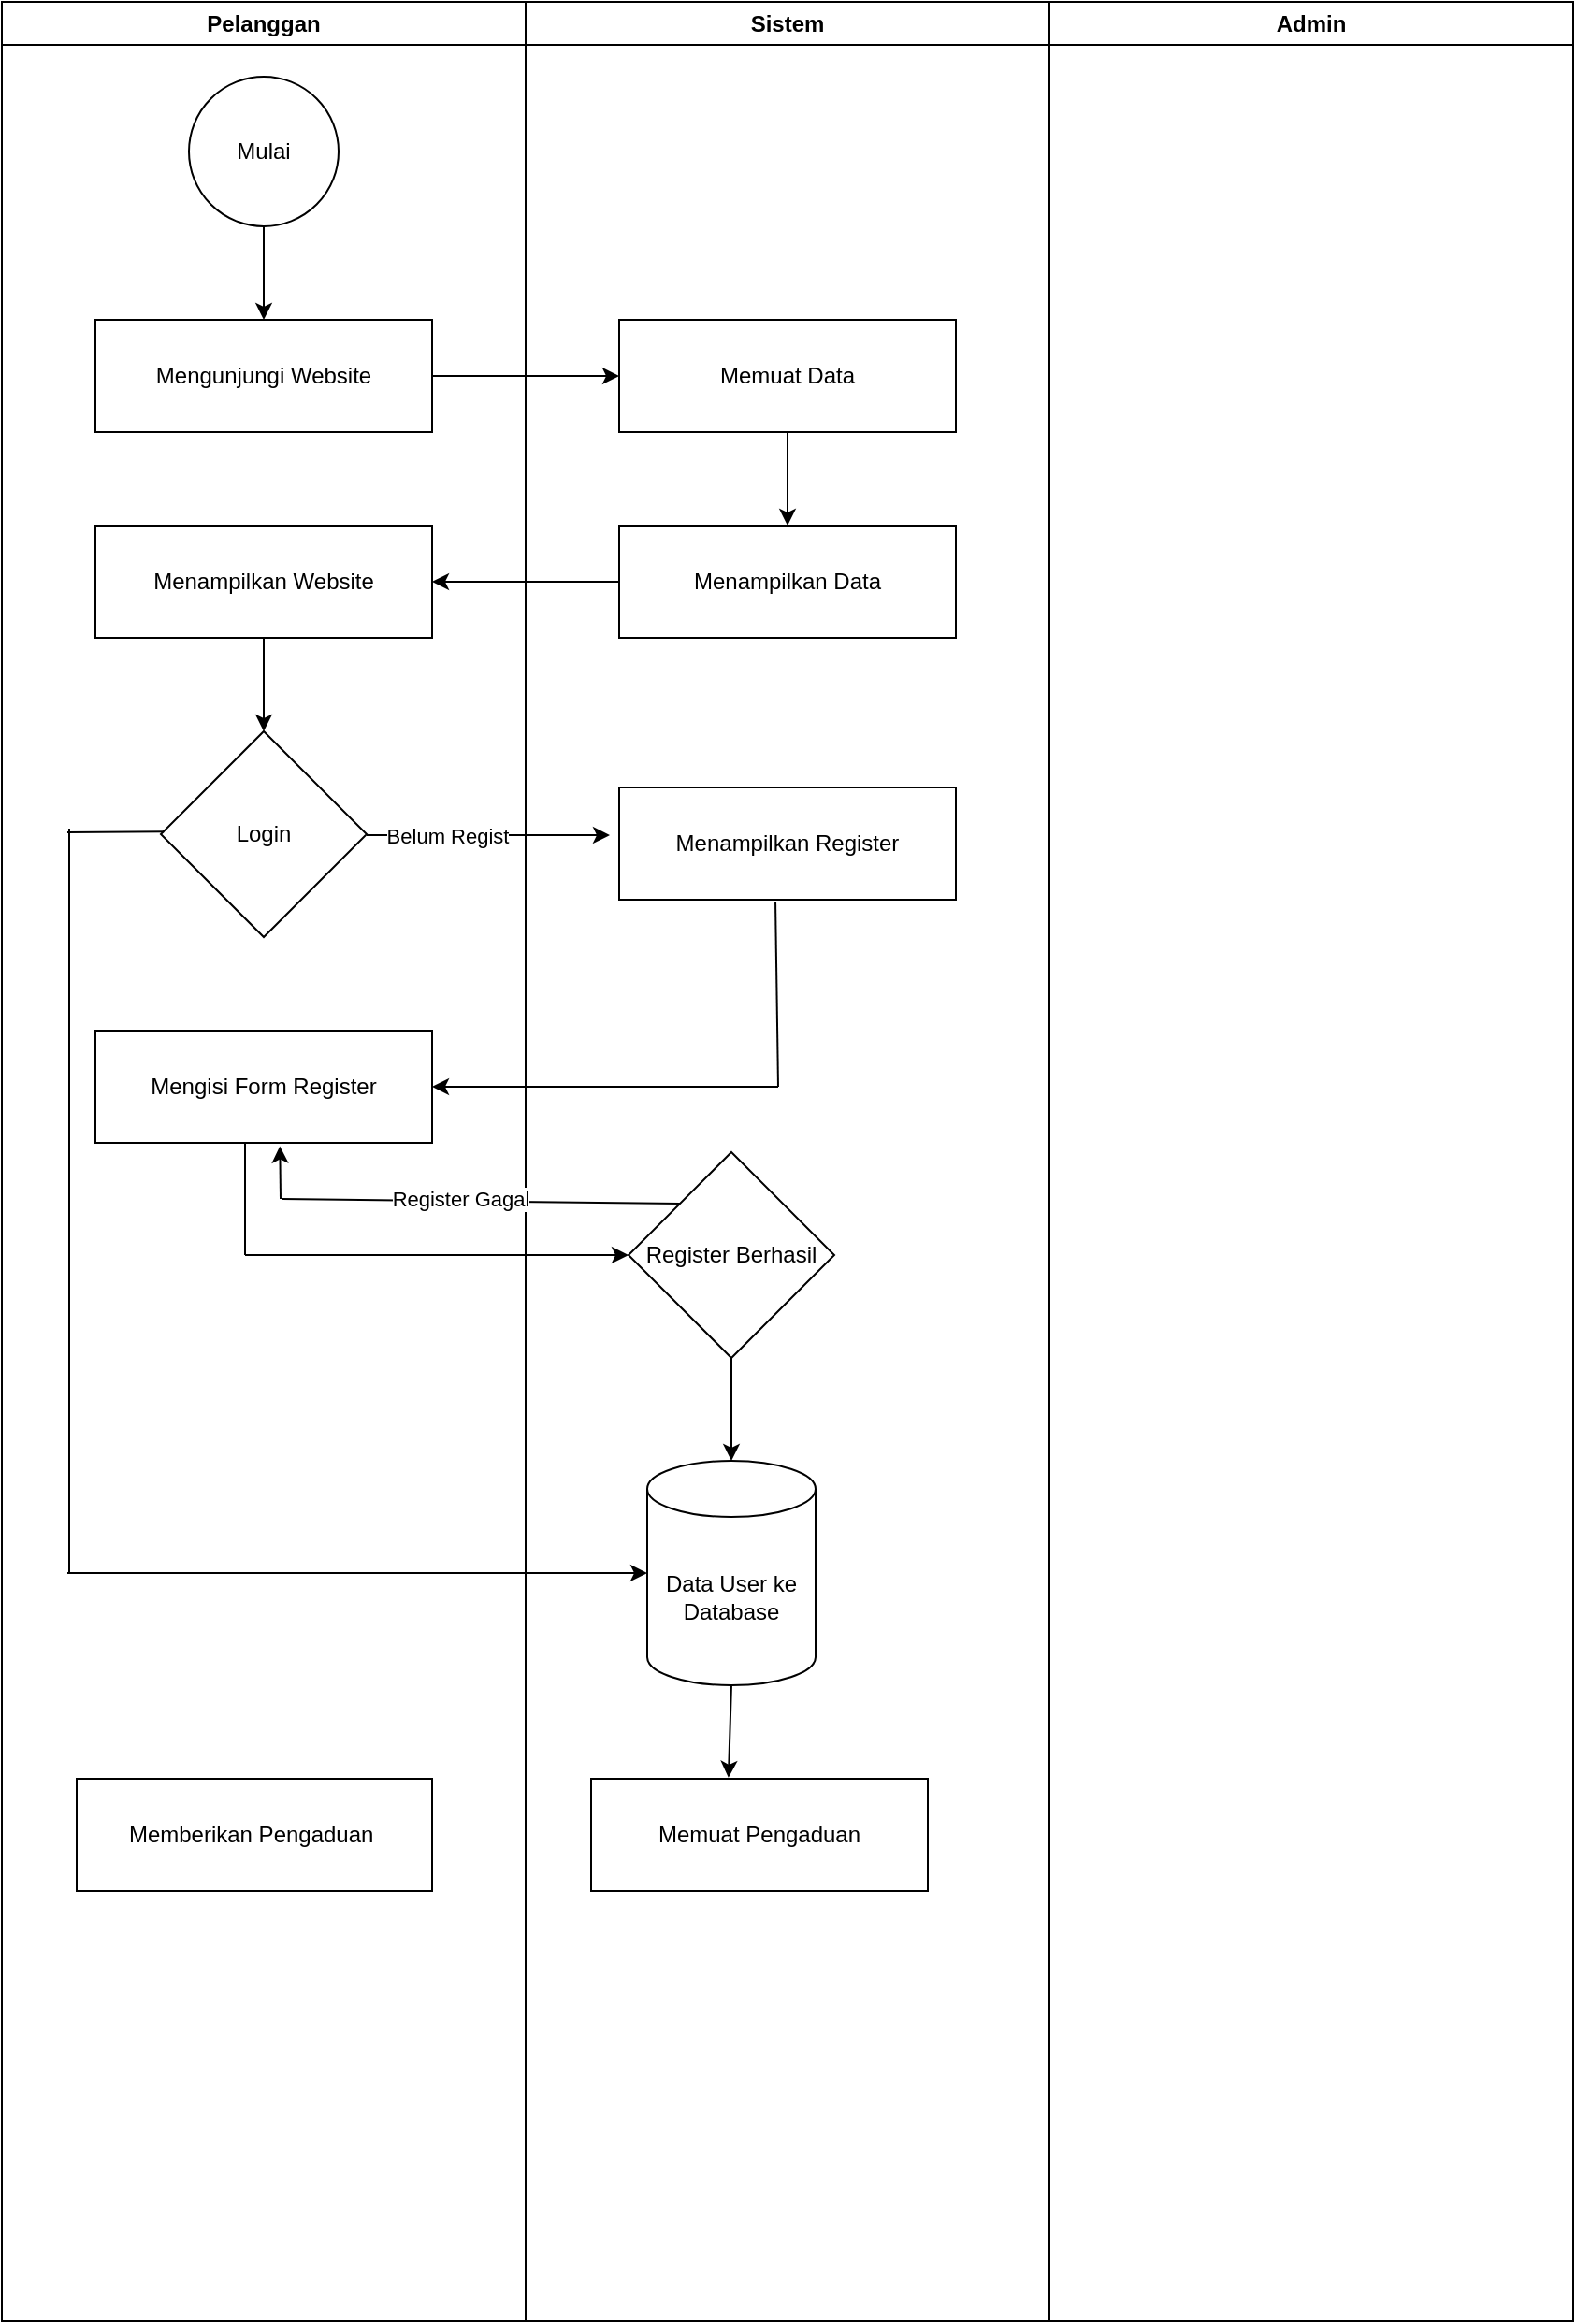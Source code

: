 <mxfile version="27.1.5">
  <diagram name="Page-1" id="TdNFC6dyx0LUao1MvASP">
    <mxGraphModel dx="925" dy="2731" grid="1" gridSize="10" guides="1" tooltips="1" connect="1" arrows="0" fold="1" page="1" pageScale="1" pageWidth="850" pageHeight="1100" math="0" shadow="0">
      <root>
        <mxCell id="0" />
        <mxCell id="1" parent="0" />
        <mxCell id="mpC0bAIoU8zlxZdmQgjL-28" value="Pelanggan" style="swimlane;whiteSpace=wrap;html=1;" parent="1" vertex="1">
          <mxGeometry x="5" y="-2160" width="280" height="1240" as="geometry" />
        </mxCell>
        <mxCell id="mpC0bAIoU8zlxZdmQgjL-32" value="Mulai" style="ellipse;whiteSpace=wrap;html=1;aspect=fixed;" parent="mpC0bAIoU8zlxZdmQgjL-28" vertex="1">
          <mxGeometry x="100" y="40" width="80" height="80" as="geometry" />
        </mxCell>
        <mxCell id="mpC0bAIoU8zlxZdmQgjL-33" value="Mengunjungi Website" style="rounded=0;whiteSpace=wrap;html=1;" parent="mpC0bAIoU8zlxZdmQgjL-28" vertex="1">
          <mxGeometry x="50" y="170" width="180" height="60" as="geometry" />
        </mxCell>
        <mxCell id="mpC0bAIoU8zlxZdmQgjL-34" value="" style="endArrow=classic;html=1;rounded=0;exitX=0.5;exitY=1;exitDx=0;exitDy=0;entryX=0.5;entryY=0;entryDx=0;entryDy=0;" parent="mpC0bAIoU8zlxZdmQgjL-28" source="mpC0bAIoU8zlxZdmQgjL-32" target="mpC0bAIoU8zlxZdmQgjL-33" edge="1">
          <mxGeometry width="50" height="50" relative="1" as="geometry">
            <mxPoint x="395" y="190" as="sourcePoint" />
            <mxPoint x="445" y="140" as="targetPoint" />
          </mxGeometry>
        </mxCell>
        <mxCell id="mpC0bAIoU8zlxZdmQgjL-38" value="" style="endArrow=classic;html=1;rounded=0;entryX=0;entryY=0.5;entryDx=0;entryDy=0;" parent="mpC0bAIoU8zlxZdmQgjL-28" target="mpC0bAIoU8zlxZdmQgjL-36" edge="1">
          <mxGeometry width="50" height="50" relative="1" as="geometry">
            <mxPoint x="230" y="200" as="sourcePoint" />
            <mxPoint x="280" y="150" as="targetPoint" />
          </mxGeometry>
        </mxCell>
        <mxCell id="mpC0bAIoU8zlxZdmQgjL-41" value="Menampilkan Website" style="rounded=0;whiteSpace=wrap;html=1;" parent="mpC0bAIoU8zlxZdmQgjL-28" vertex="1">
          <mxGeometry x="50" y="280" width="180" height="60" as="geometry" />
        </mxCell>
        <mxCell id="mpC0bAIoU8zlxZdmQgjL-48" value="Login" style="rhombus;whiteSpace=wrap;html=1;" parent="mpC0bAIoU8zlxZdmQgjL-28" vertex="1">
          <mxGeometry x="85" y="390" width="110" height="110" as="geometry" />
        </mxCell>
        <mxCell id="mpC0bAIoU8zlxZdmQgjL-49" value="" style="endArrow=classic;html=1;rounded=0;exitX=0.5;exitY=1;exitDx=0;exitDy=0;entryX=0.5;entryY=0;entryDx=0;entryDy=0;" parent="mpC0bAIoU8zlxZdmQgjL-28" source="mpC0bAIoU8zlxZdmQgjL-41" target="mpC0bAIoU8zlxZdmQgjL-48" edge="1">
          <mxGeometry width="50" height="50" relative="1" as="geometry">
            <mxPoint x="395" y="420" as="sourcePoint" />
            <mxPoint x="445" y="370" as="targetPoint" />
          </mxGeometry>
        </mxCell>
        <mxCell id="mpC0bAIoU8zlxZdmQgjL-56" value="Mengisi Form Register" style="rounded=0;whiteSpace=wrap;html=1;" parent="mpC0bAIoU8zlxZdmQgjL-28" vertex="1">
          <mxGeometry x="50" y="550" width="180" height="60" as="geometry" />
        </mxCell>
        <mxCell id="mpC0bAIoU8zlxZdmQgjL-60" value="" style="endArrow=none;html=1;rounded=0;" parent="mpC0bAIoU8zlxZdmQgjL-28" edge="1">
          <mxGeometry width="50" height="50" relative="1" as="geometry">
            <mxPoint x="130" y="610" as="sourcePoint" />
            <mxPoint x="130" y="670" as="targetPoint" />
          </mxGeometry>
        </mxCell>
        <mxCell id="mpC0bAIoU8zlxZdmQgjL-61" value="" style="endArrow=classic;html=1;rounded=0;" parent="mpC0bAIoU8zlxZdmQgjL-28" edge="1">
          <mxGeometry width="50" height="50" relative="1" as="geometry">
            <mxPoint x="130" y="670" as="sourcePoint" />
            <mxPoint x="335" y="670" as="targetPoint" />
          </mxGeometry>
        </mxCell>
        <mxCell id="mpC0bAIoU8zlxZdmQgjL-65" value="" style="endArrow=classic;html=1;rounded=0;entryX=0.548;entryY=1.03;entryDx=0;entryDy=0;entryPerimeter=0;" parent="mpC0bAIoU8zlxZdmQgjL-28" target="mpC0bAIoU8zlxZdmQgjL-56" edge="1">
          <mxGeometry width="50" height="50" relative="1" as="geometry">
            <mxPoint x="149" y="640" as="sourcePoint" />
            <mxPoint x="195" y="590" as="targetPoint" />
          </mxGeometry>
        </mxCell>
        <mxCell id="2zwWdAj_e86U1D_kx7nc-1" value="" style="endArrow=none;html=1;rounded=0;exitX=0.079;exitY=0.442;exitDx=0;exitDy=0;exitPerimeter=0;" edge="1" parent="mpC0bAIoU8zlxZdmQgjL-28">
          <mxGeometry width="50" height="50" relative="1" as="geometry">
            <mxPoint x="86.69" y="443.62" as="sourcePoint" />
            <mxPoint x="35" y="444" as="targetPoint" />
          </mxGeometry>
        </mxCell>
        <mxCell id="2zwWdAj_e86U1D_kx7nc-10" value="Memberikan Pengaduan&amp;nbsp;" style="rounded=0;whiteSpace=wrap;html=1;" vertex="1" parent="mpC0bAIoU8zlxZdmQgjL-28">
          <mxGeometry x="40" y="950" width="190" height="60" as="geometry" />
        </mxCell>
        <mxCell id="mpC0bAIoU8zlxZdmQgjL-30" value="Sistem" style="swimlane;whiteSpace=wrap;html=1;" parent="1" vertex="1">
          <mxGeometry x="285" y="-2160" width="280" height="1240" as="geometry" />
        </mxCell>
        <mxCell id="mpC0bAIoU8zlxZdmQgjL-36" value="Memuat Data" style="rounded=0;whiteSpace=wrap;html=1;" parent="mpC0bAIoU8zlxZdmQgjL-30" vertex="1">
          <mxGeometry x="50" y="170" width="180" height="60" as="geometry" />
        </mxCell>
        <mxCell id="mpC0bAIoU8zlxZdmQgjL-37" value="Menampilkan Data" style="rounded=0;whiteSpace=wrap;html=1;" parent="mpC0bAIoU8zlxZdmQgjL-30" vertex="1">
          <mxGeometry x="50" y="280" width="180" height="60" as="geometry" />
        </mxCell>
        <mxCell id="mpC0bAIoU8zlxZdmQgjL-39" value="" style="endArrow=classic;html=1;rounded=0;exitX=0.5;exitY=1;exitDx=0;exitDy=0;entryX=0.5;entryY=0;entryDx=0;entryDy=0;" parent="mpC0bAIoU8zlxZdmQgjL-30" source="mpC0bAIoU8zlxZdmQgjL-36" target="mpC0bAIoU8zlxZdmQgjL-37" edge="1">
          <mxGeometry width="50" height="50" relative="1" as="geometry">
            <mxPoint x="115" y="190" as="sourcePoint" />
            <mxPoint x="165" y="140" as="targetPoint" />
          </mxGeometry>
        </mxCell>
        <mxCell id="mpC0bAIoU8zlxZdmQgjL-51" value="Menampilkan Register" style="rounded=0;whiteSpace=wrap;html=1;" parent="mpC0bAIoU8zlxZdmQgjL-30" vertex="1">
          <mxGeometry x="50" y="420" width="180" height="60" as="geometry" />
        </mxCell>
        <mxCell id="mpC0bAIoU8zlxZdmQgjL-52" value="" style="endArrow=classic;html=1;rounded=0;" parent="mpC0bAIoU8zlxZdmQgjL-30" edge="1">
          <mxGeometry width="50" height="50" relative="1" as="geometry">
            <mxPoint x="-85" y="445.5" as="sourcePoint" />
            <mxPoint x="45" y="445.5" as="targetPoint" />
          </mxGeometry>
        </mxCell>
        <mxCell id="mpC0bAIoU8zlxZdmQgjL-66" value="Belum Regist" style="edgeLabel;html=1;align=center;verticalAlign=middle;resizable=0;points=[];" parent="mpC0bAIoU8zlxZdmQgjL-52" vertex="1" connectable="0">
          <mxGeometry x="-0.344" relative="1" as="geometry">
            <mxPoint as="offset" />
          </mxGeometry>
        </mxCell>
        <mxCell id="mpC0bAIoU8zlxZdmQgjL-58" value="" style="endArrow=classic;html=1;rounded=0;entryX=1;entryY=0.5;entryDx=0;entryDy=0;" parent="mpC0bAIoU8zlxZdmQgjL-30" target="mpC0bAIoU8zlxZdmQgjL-56" edge="1">
          <mxGeometry width="50" height="50" relative="1" as="geometry">
            <mxPoint x="135" y="580" as="sourcePoint" />
            <mxPoint x="-50" y="585" as="targetPoint" />
          </mxGeometry>
        </mxCell>
        <mxCell id="mpC0bAIoU8zlxZdmQgjL-62" value="Register Berhasil" style="rhombus;whiteSpace=wrap;html=1;" parent="mpC0bAIoU8zlxZdmQgjL-30" vertex="1">
          <mxGeometry x="55" y="615" width="110" height="110" as="geometry" />
        </mxCell>
        <mxCell id="mpC0bAIoU8zlxZdmQgjL-63" value="" style="endArrow=none;html=1;rounded=0;exitX=0;exitY=0;exitDx=0;exitDy=0;" parent="mpC0bAIoU8zlxZdmQgjL-30" source="mpC0bAIoU8zlxZdmQgjL-62" edge="1">
          <mxGeometry width="50" height="50" relative="1" as="geometry">
            <mxPoint x="75" y="640" as="sourcePoint" />
            <mxPoint x="-130" y="640" as="targetPoint" />
          </mxGeometry>
        </mxCell>
        <mxCell id="mpC0bAIoU8zlxZdmQgjL-67" value="Register Gagal" style="edgeLabel;html=1;align=center;verticalAlign=middle;resizable=0;points=[];" parent="mpC0bAIoU8zlxZdmQgjL-63" vertex="1" connectable="0">
          <mxGeometry x="0.109" y="-1" relative="1" as="geometry">
            <mxPoint as="offset" />
          </mxGeometry>
        </mxCell>
        <mxCell id="2zwWdAj_e86U1D_kx7nc-5" value="Data User ke Database" style="shape=cylinder3;whiteSpace=wrap;html=1;boundedLbl=1;backgroundOutline=1;size=15;direction=east;" vertex="1" parent="mpC0bAIoU8zlxZdmQgjL-30">
          <mxGeometry x="65" y="780" width="90" height="120" as="geometry" />
        </mxCell>
        <mxCell id="2zwWdAj_e86U1D_kx7nc-6" value="" style="endArrow=classic;html=1;rounded=0;exitX=0.5;exitY=1;exitDx=0;exitDy=0;" edge="1" parent="mpC0bAIoU8zlxZdmQgjL-30" source="mpC0bAIoU8zlxZdmQgjL-62" target="2zwWdAj_e86U1D_kx7nc-5">
          <mxGeometry width="50" height="50" relative="1" as="geometry">
            <mxPoint x="145" y="780" as="sourcePoint" />
            <mxPoint x="195" y="730" as="targetPoint" />
          </mxGeometry>
        </mxCell>
        <mxCell id="2zwWdAj_e86U1D_kx7nc-8" value="Memuat Pengaduan" style="rounded=0;whiteSpace=wrap;html=1;" vertex="1" parent="mpC0bAIoU8zlxZdmQgjL-30">
          <mxGeometry x="35" y="950" width="180" height="60" as="geometry" />
        </mxCell>
        <mxCell id="2zwWdAj_e86U1D_kx7nc-9" value="" style="endArrow=classic;html=1;rounded=0;exitX=0.5;exitY=1;exitDx=0;exitDy=0;exitPerimeter=0;entryX=0.408;entryY=-0.01;entryDx=0;entryDy=0;entryPerimeter=0;" edge="1" parent="mpC0bAIoU8zlxZdmQgjL-30" source="2zwWdAj_e86U1D_kx7nc-5" target="2zwWdAj_e86U1D_kx7nc-8">
          <mxGeometry width="50" height="50" relative="1" as="geometry">
            <mxPoint x="85" y="910" as="sourcePoint" />
            <mxPoint x="135" y="860" as="targetPoint" />
          </mxGeometry>
        </mxCell>
        <mxCell id="mpC0bAIoU8zlxZdmQgjL-31" value="Admin" style="swimlane;whiteSpace=wrap;html=1;" parent="1" vertex="1">
          <mxGeometry x="565" y="-2160" width="280" height="1240" as="geometry" />
        </mxCell>
        <mxCell id="mpC0bAIoU8zlxZdmQgjL-42" value="" style="endArrow=classic;html=1;rounded=0;exitX=0;exitY=0.5;exitDx=0;exitDy=0;entryX=1;entryY=0.5;entryDx=0;entryDy=0;" parent="1" source="mpC0bAIoU8zlxZdmQgjL-37" target="mpC0bAIoU8zlxZdmQgjL-41" edge="1">
          <mxGeometry width="50" height="50" relative="1" as="geometry">
            <mxPoint x="400" y="-1970" as="sourcePoint" />
            <mxPoint x="450" y="-2020" as="targetPoint" />
          </mxGeometry>
        </mxCell>
        <mxCell id="mpC0bAIoU8zlxZdmQgjL-57" value="" style="endArrow=none;html=1;rounded=0;exitX=0.464;exitY=1.019;exitDx=0;exitDy=0;exitPerimeter=0;" parent="1" source="mpC0bAIoU8zlxZdmQgjL-51" edge="1">
          <mxGeometry width="50" height="50" relative="1" as="geometry">
            <mxPoint x="400" y="-1600" as="sourcePoint" />
            <mxPoint x="420" y="-1580" as="targetPoint" />
          </mxGeometry>
        </mxCell>
        <mxCell id="2zwWdAj_e86U1D_kx7nc-2" value="" style="endArrow=none;html=1;rounded=0;" edge="1" parent="1">
          <mxGeometry width="50" height="50" relative="1" as="geometry">
            <mxPoint x="41" y="-1718" as="sourcePoint" />
            <mxPoint x="41" y="-1320" as="targetPoint" />
          </mxGeometry>
        </mxCell>
        <mxCell id="2zwWdAj_e86U1D_kx7nc-7" value="" style="endArrow=classic;html=1;rounded=0;" edge="1" parent="1" target="2zwWdAj_e86U1D_kx7nc-5">
          <mxGeometry width="50" height="50" relative="1" as="geometry">
            <mxPoint x="40" y="-1320" as="sourcePoint" />
            <mxPoint x="420" y="-1310" as="targetPoint" />
          </mxGeometry>
        </mxCell>
      </root>
    </mxGraphModel>
  </diagram>
</mxfile>
